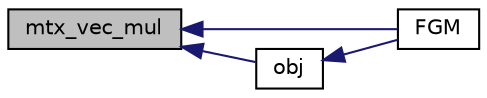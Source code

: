 digraph "mtx_vec_mul"
{
  edge [fontname="Helvetica",fontsize="10",labelfontname="Helvetica",labelfontsize="10"];
  node [fontname="Helvetica",fontsize="10",shape=record];
  rankdir="LR";
  Node1 [label="mtx_vec_mul",height=0.2,width=0.4,color="black", fillcolor="grey75", style="filled" fontcolor="black"];
  Node1 -> Node2 [dir="back",color="midnightblue",fontsize="10",style="solid",fontname="Helvetica"];
  Node2 [label="FGM",height=0.2,width=0.4,color="black", fillcolor="white", style="filled",URL="$dd/d1b/a00015.html#affdf91d175bc4ddae721c9609d78e257"];
  Node1 -> Node3 [dir="back",color="midnightblue",fontsize="10",style="solid",fontname="Helvetica"];
  Node3 [label="obj",height=0.2,width=0.4,color="black", fillcolor="white", style="filled",URL="$db/db2/a00020.html#a1332524a0f6a4b24a22879ec606f32e9"];
  Node3 -> Node2 [dir="back",color="midnightblue",fontsize="10",style="solid",fontname="Helvetica"];
}
